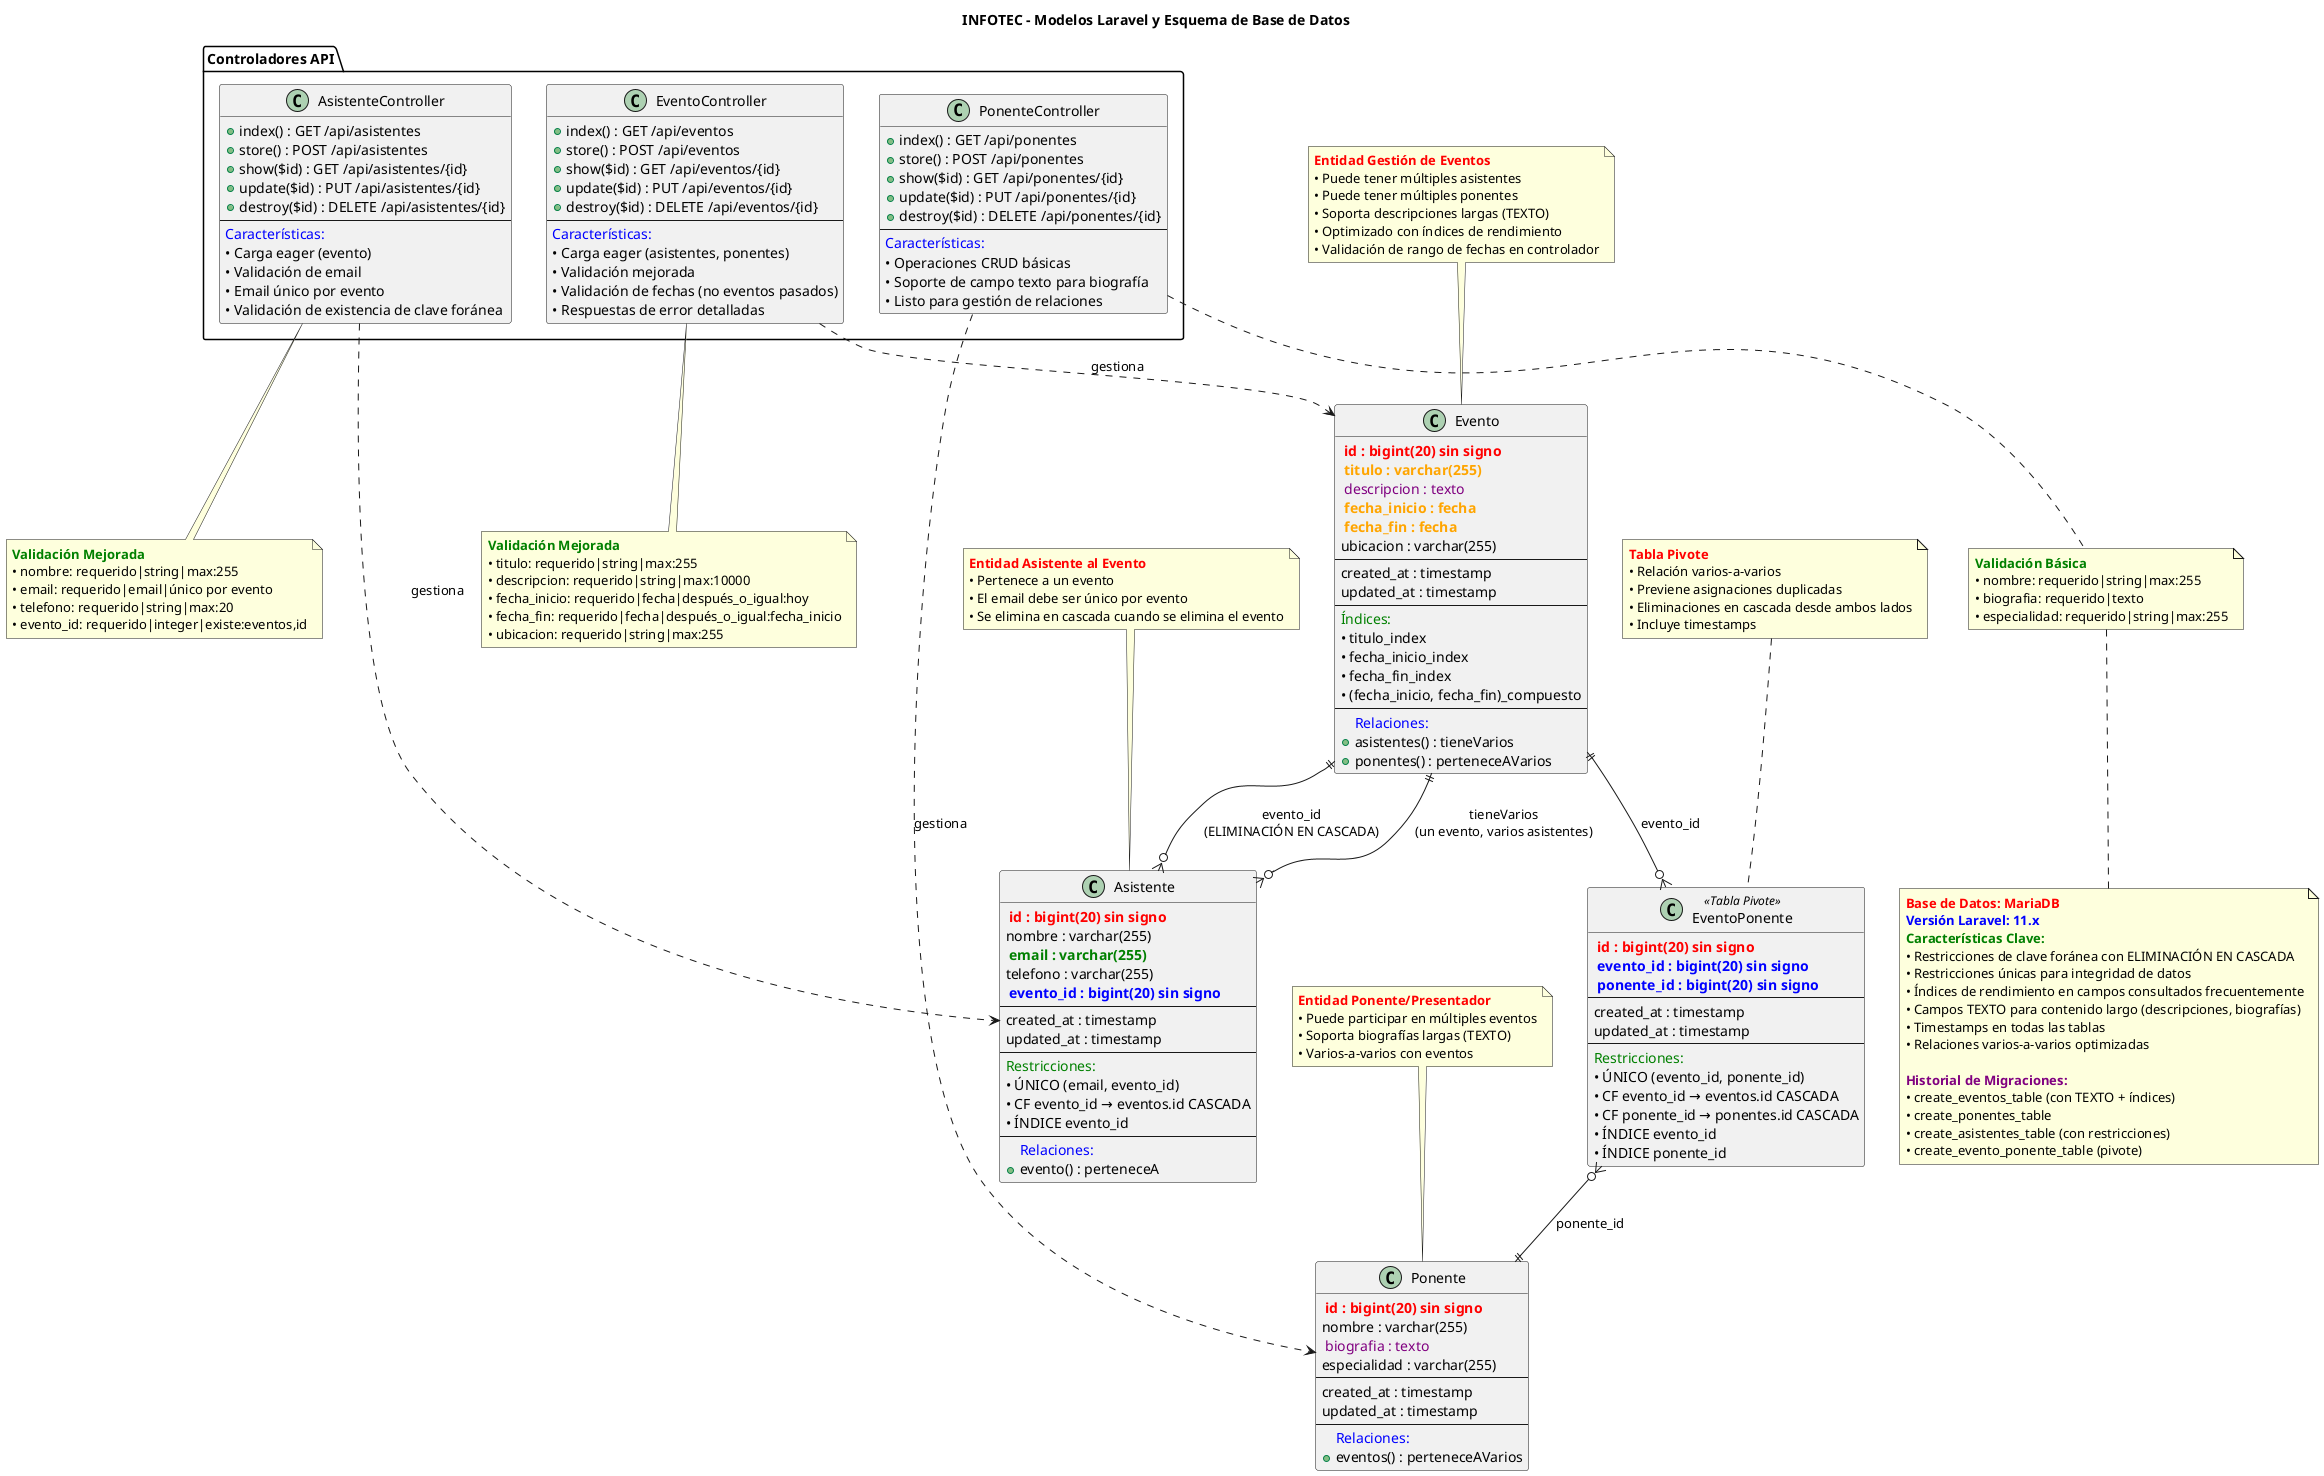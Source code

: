 @startuml INFOTEC Modelos Laravel
!define ENTITY class
!define PRIMARY_KEY <b><color:red>
!define FOREIGN_KEY <b><color:blue>
!define UNIQUE <b><color:green>
!define INDEX <b><color:orange>
!define TEXT <color:purple>

title INFOTEC - Modelos Laravel y Esquema de Base de Datos

' ============================================================================
' ENTIDADES / MODELOS
' ============================================================================

ENTITY Evento {
    PRIMARY_KEY id : bigint(20) sin signo
    INDEX titulo : varchar(255)
    TEXT descripcion : texto
    INDEX fecha_inicio : fecha
    INDEX fecha_fin : fecha
    ubicacion : varchar(255)
    --
    created_at : timestamp
    updated_at : timestamp
    --
    <color:green>Índices:</color>
    • titulo_index
    • fecha_inicio_index  
    • fecha_fin_index
    • (fecha_inicio, fecha_fin)_compuesto
    --
    <color:blue>Relaciones:</color>
    + asistentes() : tieneVarios
    + ponentes() : perteneceAVarios
}

ENTITY Ponente {
    PRIMARY_KEY id : bigint(20) sin signo
    nombre : varchar(255)
    TEXT biografia : texto
    especialidad : varchar(255)
    --
    created_at : timestamp
    updated_at : timestamp
    --
    <color:blue>Relaciones:</color>
    + eventos() : perteneceAVarios
}

ENTITY Asistente {
    PRIMARY_KEY id : bigint(20) sin signo
    nombre : varchar(255)
    UNIQUE email : varchar(255)
    telefono : varchar(255)
    FOREIGN_KEY evento_id : bigint(20) sin signo
    --
    created_at : timestamp
    updated_at : timestamp
    --
    <color:green>Restricciones:</color>
    • ÚNICO (email, evento_id)
    • CF evento_id → eventos.id CASCADA
    • ÍNDICE evento_id
    --
    <color:blue>Relaciones:</color>
    + evento() : perteneceA
}

ENTITY EventoPonente <<Tabla Pivote>> {
    PRIMARY_KEY id : bigint(20) sin signo
    FOREIGN_KEY evento_id : bigint(20) sin signo
    FOREIGN_KEY ponente_id : bigint(20) sin signo
    --
    created_at : timestamp
    updated_at : timestamp
    --
    <color:green>Restricciones:</color>
    • ÚNICO (evento_id, ponente_id)
    • CF evento_id → eventos.id CASCADA
    • CF ponente_id → ponentes.id CASCADA
    • ÍNDICE evento_id
    • ÍNDICE ponente_id
}

' ============================================================================
' RELACIONES
' ============================================================================

' Uno-a-Varios: Evento → Asistentes
Evento ||--o{ Asistente : "tieneVarios\n(un evento, varios asistentes)"

' Varios-a-Varios: Evento ↔ Ponentes
Evento ||--o{ EventoPonente : "evento_id"
EventoPonente }o--|| Ponente : "ponente_id"

' Líneas de Restricción de Clave Foránea
Asistente }o--|| Evento : "evento_id\n(ELIMINACIÓN EN CASCADA)"

' ============================================================================
' NOTAS E INFORMACIÓN ADICIONAL
' ============================================================================

note top of Evento : <color:red><b>Entidad Gestión de Eventos</b></color>\n• Puede tener múltiples asistentes\n• Puede tener múltiples ponentes\n• Soporta descripciones largas (TEXTO)\n• Optimizado con índices de rendimiento\n• Validación de rango de fechas en controlador

note top of Ponente : <color:red><b>Entidad Ponente/Presentador</b></color>\n• Puede participar en múltiples eventos\n• Soporta biografías largas (TEXTO)\n• Varios-a-varios con eventos

note top of Asistente : <color:red><b>Entidad Asistente al Evento</b></color>\n• Pertenece a un evento\n• El email debe ser único por evento\n• Se elimina en cascada cuando se elimina el evento

note top of EventoPonente : <color:red><b>Tabla Pivote</b></color>\n• Relación varios-a-varios\n• Previene asignaciones duplicadas\n• Eliminaciones en cascada desde ambos lados\n• Incluye timestamps

' ============================================================================
' CONTROLADORES Y ENDPOINTS API
' ============================================================================

package "Controladores API" {
    class EventoController {
        + index() : GET /api/eventos
        + store() : POST /api/eventos
        + show($id) : GET /api/eventos/{id}
        + update($id) : PUT /api/eventos/{id}
        + destroy($id) : DELETE /api/eventos/{id}
        --
        <color:blue>Características:</color>
        • Carga eager (asistentes, ponentes)
        • Validación mejorada
        • Validación de fechas (no eventos pasados)
        • Respuestas de error detalladas
    }

    class AsistenteController {
        + index() : GET /api/asistentes
        + store() : POST /api/asistentes
        + show($id) : GET /api/asistentes/{id}
        + update($id) : PUT /api/asistentes/{id}
        + destroy($id) : DELETE /api/asistentes/{id}
        --
        <color:blue>Características:</color>
        • Carga eager (evento)
        • Validación de email
        • Email único por evento
        • Validación de existencia de clave foránea
    }

    class PonenteController {
        + index() : GET /api/ponentes
        + store() : POST /api/ponentes
        + show($id) : GET /api/ponentes/{id}
        + update($id) : PUT /api/ponentes/{id}
        + destroy($id) : DELETE /api/ponentes/{id}
        --
        <color:blue>Características:</color>
        • Operaciones CRUD básicas
        • Soporte de campo texto para biografía
        • Listo para gestión de relaciones
    }
}

EventoController ..> Evento : "gestiona"
AsistenteController ..> Asistente : "gestiona"
PonenteController ..> Ponente : "gestiona"

' ============================================================================
' REGLAS DE VALIDACIÓN
' ============================================================================

note bottom of EventoController : <color:green><b>Validación Mejorada</b></color>\n• titulo: requerido|string|max:255\n• descripcion: requerido|string|max:10000\n• fecha_inicio: requerido|fecha|después_o_igual:hoy\n• fecha_fin: requerido|fecha|después_o_igual:fecha_inicio\n• ubicacion: requerido|string|max:255

note bottom of AsistenteController : <color:green><b>Validación Mejorada</b></color>\n• nombre: requerido|string|max:255\n• email: requerido|email|único por evento\n• telefono: requerido|string|max:20\n• evento_id: requerido|integer|existe:eventos,id

note bottom of PonenteController : <color:green><b>Validación Básica</b></color>\n• nombre: requerido|string|max:255\n• biografia: requerido|texto\n• especialidad: requerido|string|max:255

' ============================================================================
' INFORMACIÓN DE BASE DE DATOS
' ============================================================================

note bottom : <color:red><b>Base de Datos: MariaDB</b></color>\n<color:blue><b>Versión Laravel: 11.x</b></color>\n<color:green><b>Características Clave:</b></color>\n• Restricciones de clave foránea con ELIMINACIÓN EN CASCADA\n• Restricciones únicas para integridad de datos\n• Índices de rendimiento en campos consultados frecuentemente\n• Campos TEXTO para contenido largo (descripciones, biografías)\n• Timestamps en todas las tablas\n• Relaciones varios-a-varios optimizadas\n\n<color:purple><b>Historial de Migraciones:</b></color>\n• create_eventos_table (con TEXTO + índices)\n• create_ponentes_table\n• create_asistentes_table (con restricciones)\n• create_evento_ponente_table (pivote)

@enduml